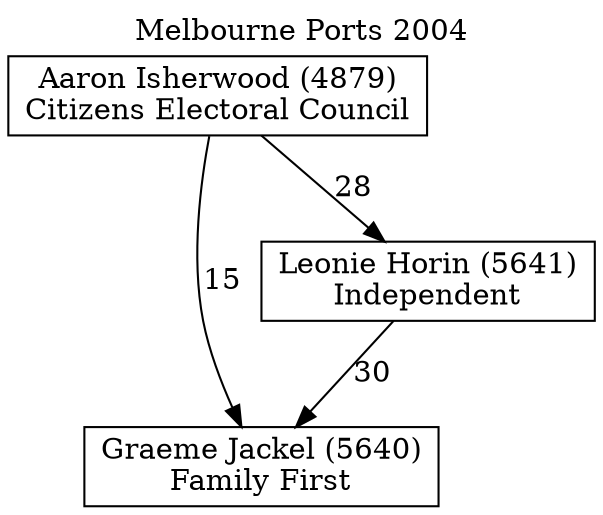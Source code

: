 // House preference flow
digraph "Graeme Jackel (5640)_Melbourne Ports_2004" {
	graph [label="Melbourne Ports 2004" labelloc=t mclimit=10]
	node [shape=box]
	"Graeme Jackel (5640)" [label="Graeme Jackel (5640)
Family First"]
	"Leonie Horin (5641)" [label="Leonie Horin (5641)
Independent"]
	"Aaron Isherwood (4879)" [label="Aaron Isherwood (4879)
Citizens Electoral Council"]
	"Leonie Horin (5641)" -> "Graeme Jackel (5640)" [label=30]
	"Aaron Isherwood (4879)" -> "Leonie Horin (5641)" [label=28]
	"Aaron Isherwood (4879)" -> "Graeme Jackel (5640)" [label=15]
}
